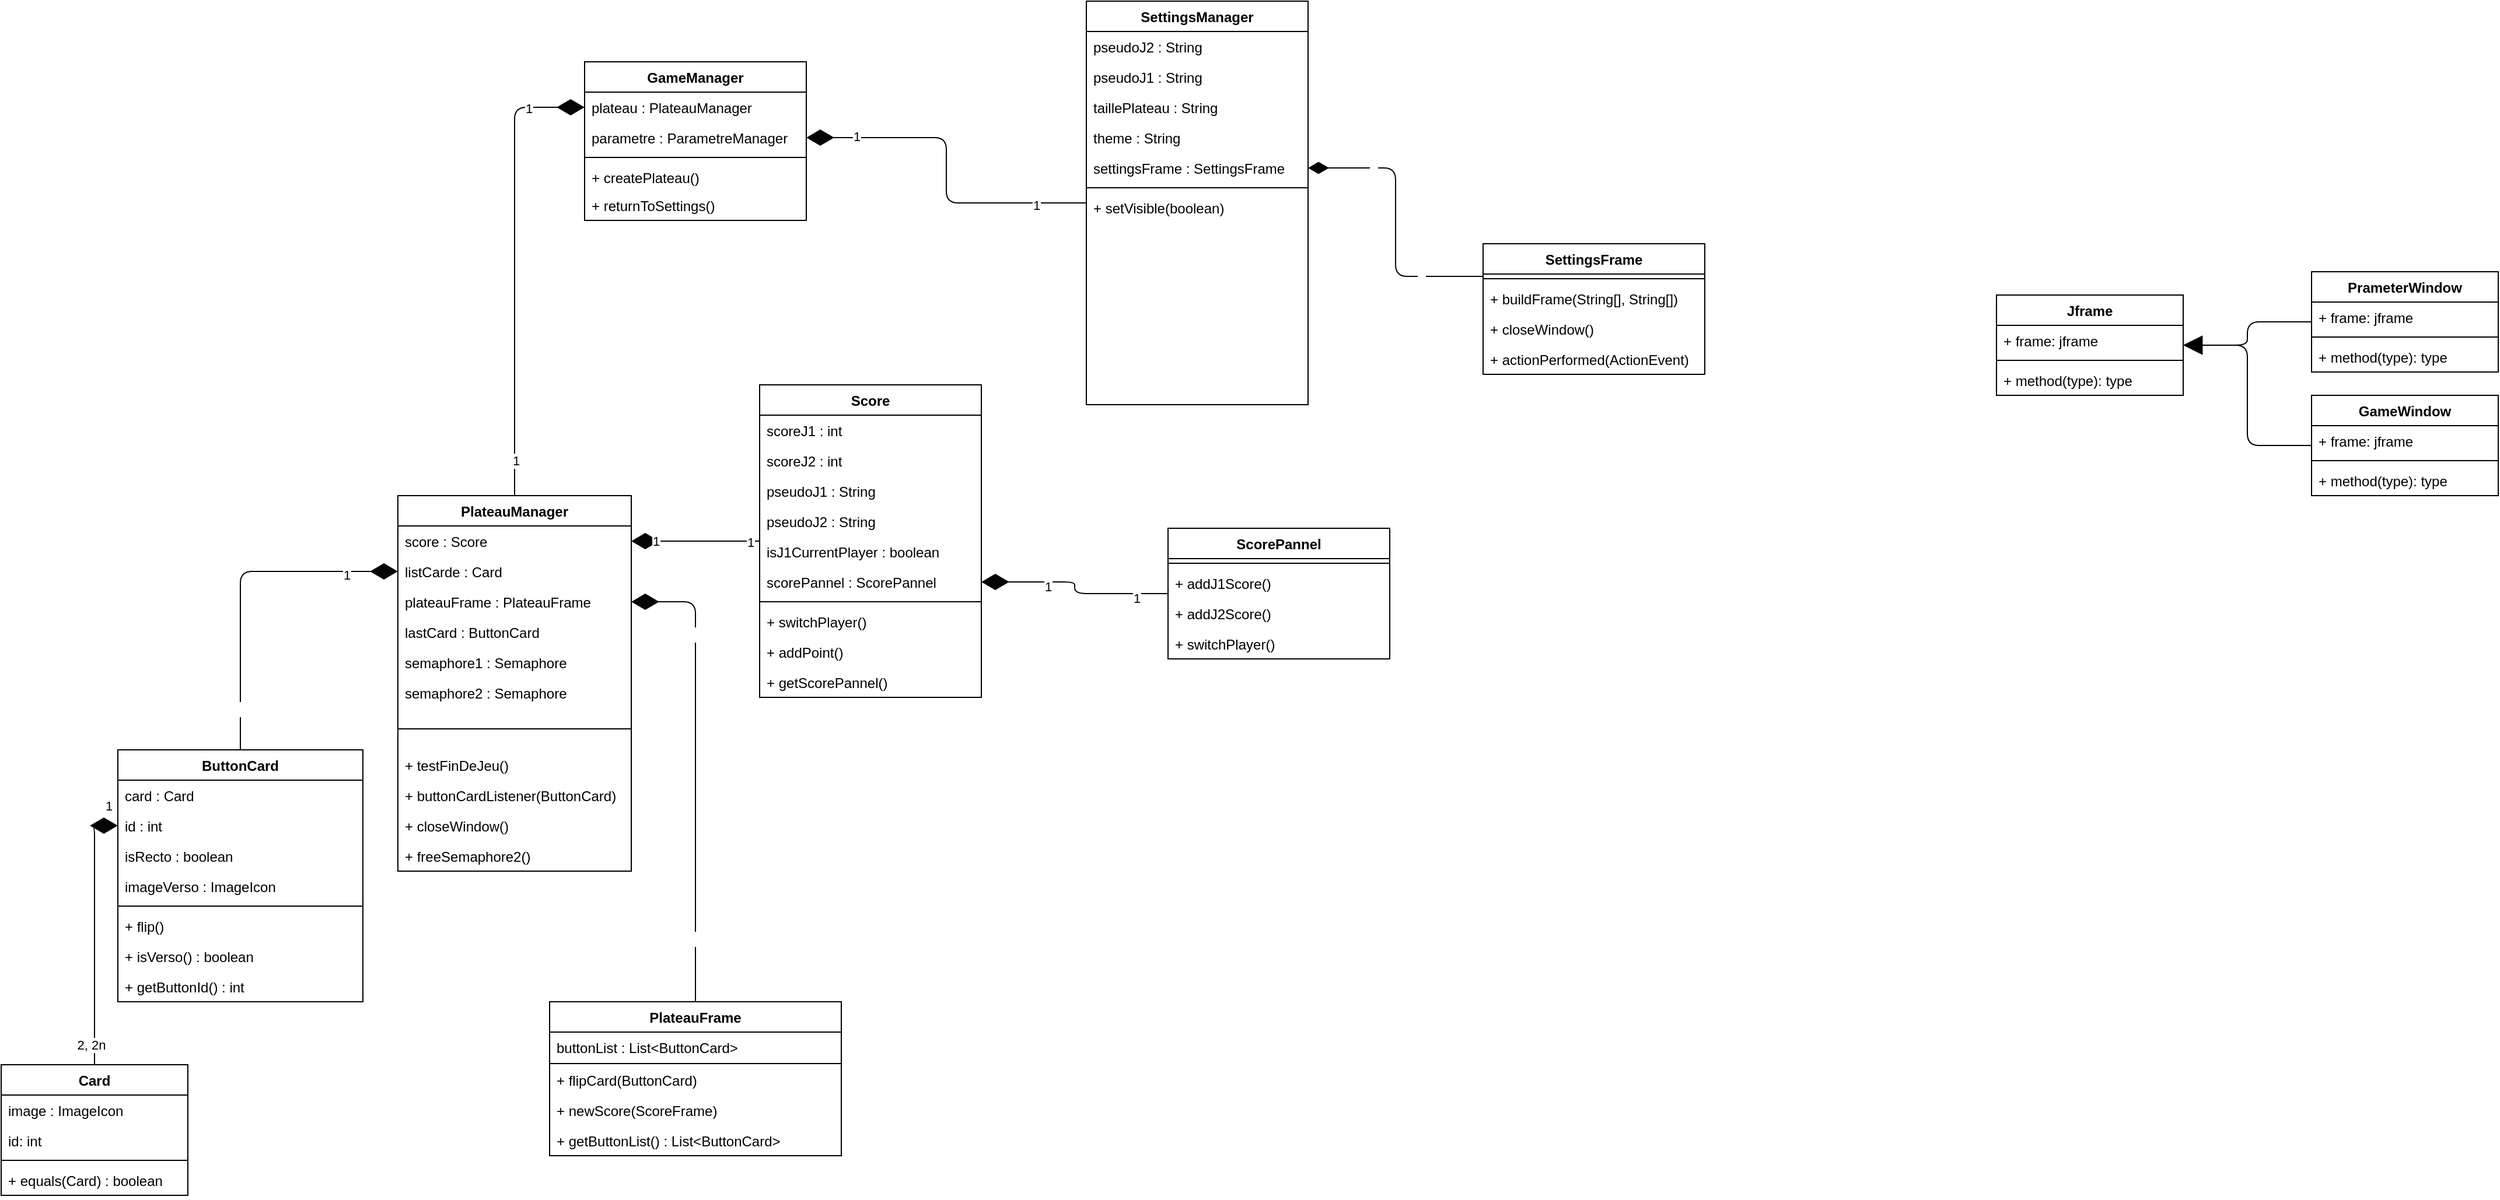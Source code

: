 <mxfile><diagram id="mufgjWaPS5o55hCOa_Um" name="Page-1"><mxGraphModel dx="1598" dy="352" grid="1" gridSize="10" guides="1" tooltips="1" connect="1" arrows="1" fold="1" page="1" pageScale="1" pageWidth="850" pageHeight="1100" math="0" shadow="0"><root><mxCell id="0"/><mxCell id="1" parent="0"/><mxCell id="33" style="edgeStyle=orthogonalEdgeStyle;html=1;endArrow=diamondThin;endFill=1;endSize=21;startSize=11;jumpSize=7;strokeWidth=1;targetPerimeterSpacing=0;sourcePerimeterSpacing=0;strokeColor=#050505;exitX=0.5;exitY=0;exitDx=0;exitDy=0;" parent="1" source="3" target="32" edge="1"><mxGeometry relative="1" as="geometry"/></mxCell><mxCell id="35" value="1" style="edgeLabel;html=1;align=center;verticalAlign=middle;resizable=0;points=[];" parent="33" vertex="1" connectable="0"><mxGeometry x="0.883" y="1" relative="1" as="geometry"><mxPoint x="5" y="-16" as="offset"/></mxGeometry></mxCell><mxCell id="36" value="2, 2n" style="edgeLabel;html=1;align=center;verticalAlign=middle;resizable=0;points=[];" parent="33" vertex="1" connectable="0"><mxGeometry x="-0.909" relative="1" as="geometry"><mxPoint x="-3" y="-7" as="offset"/></mxGeometry></mxCell><mxCell id="3" value="Card" style="swimlane;fontStyle=1;align=center;verticalAlign=top;childLayout=stackLayout;horizontal=1;startSize=26;horizontalStack=0;resizeParent=1;resizeParentMax=0;resizeLast=0;collapsible=1;marginBottom=0;" parent="1" vertex="1"><mxGeometry x="-830" y="970" width="160" height="112" as="geometry"/></mxCell><mxCell id="4" value="image : ImageIcon " style="text;strokeColor=none;fillColor=none;align=left;verticalAlign=top;spacingLeft=4;spacingRight=4;overflow=hidden;rotatable=0;points=[[0,0.5],[1,0.5]];portConstraint=eastwest;" parent="3" vertex="1"><mxGeometry y="26" width="160" height="26" as="geometry"/></mxCell><mxCell id="30" value="id: int " style="text;strokeColor=none;fillColor=none;align=left;verticalAlign=top;spacingLeft=4;spacingRight=4;overflow=hidden;rotatable=0;points=[[0,0.5],[1,0.5]];portConstraint=eastwest;" parent="3" vertex="1"><mxGeometry y="52" width="160" height="26" as="geometry"/></mxCell><mxCell id="5" value="" style="line;strokeWidth=1;fillColor=none;align=left;verticalAlign=middle;spacingTop=-1;spacingLeft=3;spacingRight=3;rotatable=0;labelPosition=right;points=[];portConstraint=eastwest;strokeColor=inherit;" parent="3" vertex="1"><mxGeometry y="78" width="160" height="8" as="geometry"/></mxCell><mxCell id="6" value="+ equals(Card) : boolean" style="text;strokeColor=none;fillColor=none;align=left;verticalAlign=top;spacingLeft=4;spacingRight=4;overflow=hidden;rotatable=0;points=[[0,0.5],[1,0.5]];portConstraint=eastwest;" parent="3" vertex="1"><mxGeometry y="86" width="160" height="26" as="geometry"/></mxCell><mxCell id="7" value="Jframe" style="swimlane;fontStyle=1;align=center;verticalAlign=top;childLayout=stackLayout;horizontal=1;startSize=26;horizontalStack=0;resizeParent=1;resizeParentMax=0;resizeLast=0;collapsible=1;marginBottom=0;" parent="1" vertex="1"><mxGeometry x="880" y="310" width="160" height="86" as="geometry"/></mxCell><mxCell id="8" value="+ frame: jframe " style="text;strokeColor=none;fillColor=none;align=left;verticalAlign=top;spacingLeft=4;spacingRight=4;overflow=hidden;rotatable=0;points=[[0,0.5],[1,0.5]];portConstraint=eastwest;" parent="7" vertex="1"><mxGeometry y="26" width="160" height="26" as="geometry"/></mxCell><mxCell id="9" value="" style="line;strokeWidth=1;fillColor=none;align=left;verticalAlign=middle;spacingTop=-1;spacingLeft=3;spacingRight=3;rotatable=0;labelPosition=right;points=[];portConstraint=eastwest;strokeColor=inherit;" parent="7" vertex="1"><mxGeometry y="52" width="160" height="8" as="geometry"/></mxCell><mxCell id="10" value="+ method(type): type" style="text;strokeColor=none;fillColor=none;align=left;verticalAlign=top;spacingLeft=4;spacingRight=4;overflow=hidden;rotatable=0;points=[[0,0.5],[1,0.5]];portConstraint=eastwest;" parent="7" vertex="1"><mxGeometry y="60" width="160" height="26" as="geometry"/></mxCell><mxCell id="27" style="edgeStyle=orthogonalEdgeStyle;html=1;endSize=14;endArrow=block;endFill=1;" parent="1" source="11" target="7" edge="1"><mxGeometry relative="1" as="geometry"/></mxCell><mxCell id="11" value="PrameterWindow" style="swimlane;fontStyle=1;align=center;verticalAlign=top;childLayout=stackLayout;horizontal=1;startSize=26;horizontalStack=0;resizeParent=1;resizeParentMax=0;resizeLast=0;collapsible=1;marginBottom=0;" parent="1" vertex="1"><mxGeometry x="1150" y="290" width="160" height="86" as="geometry"/></mxCell><mxCell id="12" value="+ frame: jframe " style="text;strokeColor=none;fillColor=none;align=left;verticalAlign=top;spacingLeft=4;spacingRight=4;overflow=hidden;rotatable=0;points=[[0,0.5],[1,0.5]];portConstraint=eastwest;" parent="11" vertex="1"><mxGeometry y="26" width="160" height="26" as="geometry"/></mxCell><mxCell id="13" value="" style="line;strokeWidth=1;fillColor=none;align=left;verticalAlign=middle;spacingTop=-1;spacingLeft=3;spacingRight=3;rotatable=0;labelPosition=right;points=[];portConstraint=eastwest;strokeColor=inherit;" parent="11" vertex="1"><mxGeometry y="52" width="160" height="8" as="geometry"/></mxCell><mxCell id="14" value="+ method(type): type" style="text;strokeColor=none;fillColor=none;align=left;verticalAlign=top;spacingLeft=4;spacingRight=4;overflow=hidden;rotatable=0;points=[[0,0.5],[1,0.5]];portConstraint=eastwest;" parent="11" vertex="1"><mxGeometry y="60" width="160" height="26" as="geometry"/></mxCell><mxCell id="28" style="edgeStyle=orthogonalEdgeStyle;html=1;endArrow=block;endFill=1;endSize=14;" parent="1" source="15" target="7" edge="1"><mxGeometry relative="1" as="geometry"/></mxCell><mxCell id="15" value="GameWindow" style="swimlane;fontStyle=1;align=center;verticalAlign=top;childLayout=stackLayout;horizontal=1;startSize=26;horizontalStack=0;resizeParent=1;resizeParentMax=0;resizeLast=0;collapsible=1;marginBottom=0;" parent="1" vertex="1"><mxGeometry x="1150" y="396" width="160" height="86" as="geometry"/></mxCell><mxCell id="16" value="+ frame: jframe " style="text;strokeColor=none;fillColor=none;align=left;verticalAlign=top;spacingLeft=4;spacingRight=4;overflow=hidden;rotatable=0;points=[[0,0.5],[1,0.5]];portConstraint=eastwest;" parent="15" vertex="1"><mxGeometry y="26" width="160" height="26" as="geometry"/></mxCell><mxCell id="17" value="" style="line;strokeWidth=1;fillColor=none;align=left;verticalAlign=middle;spacingTop=-1;spacingLeft=3;spacingRight=3;rotatable=0;labelPosition=right;points=[];portConstraint=eastwest;strokeColor=inherit;" parent="15" vertex="1"><mxGeometry y="52" width="160" height="8" as="geometry"/></mxCell><mxCell id="18" value="+ method(type): type" style="text;strokeColor=none;fillColor=none;align=left;verticalAlign=top;spacingLeft=4;spacingRight=4;overflow=hidden;rotatable=0;points=[[0,0.5],[1,0.5]];portConstraint=eastwest;" parent="15" vertex="1"><mxGeometry y="60" width="160" height="26" as="geometry"/></mxCell><mxCell id="73" style="edgeStyle=orthogonalEdgeStyle;html=1;entryX=0;entryY=0.5;entryDx=0;entryDy=0;strokeColor=#050505;endArrow=diamondThin;endFill=1;endSize=21;" parent="1" source="19" target="44" edge="1"><mxGeometry relative="1" as="geometry"/></mxCell><mxCell id="74" value="1" style="edgeLabel;html=1;align=center;verticalAlign=middle;resizable=0;points=[];" parent="73" connectable="0" vertex="1"><mxGeometry x="0.695" y="-3" relative="1" as="geometry"><mxPoint as="offset"/></mxGeometry></mxCell><mxCell id="159" value="2,2n" style="edgeLabel;html=1;align=center;verticalAlign=middle;resizable=0;points=[];fontColor=#FFFFFF;" parent="73" vertex="1" connectable="0"><mxGeometry x="-0.756" y="-1" relative="1" as="geometry"><mxPoint as="offset"/></mxGeometry></mxCell><mxCell id="19" value="ButtonCard" style="swimlane;fontStyle=1;align=center;verticalAlign=top;childLayout=stackLayout;horizontal=1;startSize=26;horizontalStack=0;resizeParent=1;resizeParentMax=0;resizeLast=0;collapsible=1;marginBottom=0;" parent="1" vertex="1"><mxGeometry x="-730" y="700" width="210" height="216" as="geometry"><mxRectangle x="260" y="516" width="120" height="30" as="alternateBounds"/></mxGeometry></mxCell><mxCell id="20" value="card : Card" style="text;strokeColor=none;fillColor=none;align=left;verticalAlign=top;spacingLeft=4;spacingRight=4;overflow=hidden;rotatable=0;points=[[0,0.5],[1,0.5]];portConstraint=eastwest;" parent="19" vertex="1"><mxGeometry y="26" width="210" height="26" as="geometry"/></mxCell><mxCell id="32" value="id : int" style="text;strokeColor=none;fillColor=none;align=left;verticalAlign=top;spacingLeft=4;spacingRight=4;overflow=hidden;rotatable=0;points=[[0,0.5],[1,0.5]];portConstraint=eastwest;" parent="19" vertex="1"><mxGeometry y="52" width="210" height="26" as="geometry"/></mxCell><mxCell id="38" value="isRecto : boolean" style="text;strokeColor=none;fillColor=none;align=left;verticalAlign=top;spacingLeft=4;spacingRight=4;overflow=hidden;rotatable=0;points=[[0,0.5],[1,0.5]];portConstraint=eastwest;" parent="19" vertex="1"><mxGeometry y="78" width="210" height="26" as="geometry"/></mxCell><mxCell id="39" value="imageVerso : ImageIcon" style="text;strokeColor=none;fillColor=none;align=left;verticalAlign=top;spacingLeft=4;spacingRight=4;overflow=hidden;rotatable=0;points=[[0,0.5],[1,0.5]];portConstraint=eastwest;" parent="19" vertex="1"><mxGeometry y="104" width="210" height="26" as="geometry"/></mxCell><mxCell id="21" value="" style="line;strokeWidth=1;fillColor=none;align=left;verticalAlign=middle;spacingTop=-1;spacingLeft=3;spacingRight=3;rotatable=0;labelPosition=right;points=[];portConstraint=eastwest;strokeColor=inherit;" parent="19" vertex="1"><mxGeometry y="130" width="210" height="8" as="geometry"/></mxCell><mxCell id="22" value="+ flip()" style="text;strokeColor=none;fillColor=none;align=left;verticalAlign=top;spacingLeft=4;spacingRight=4;overflow=hidden;rotatable=0;points=[[0,0.5],[1,0.5]];portConstraint=eastwest;" parent="19" vertex="1"><mxGeometry y="138" width="210" height="26" as="geometry"/></mxCell><mxCell id="37" value="+ isVerso() : boolean" style="text;strokeColor=none;fillColor=none;align=left;verticalAlign=top;spacingLeft=4;spacingRight=4;overflow=hidden;rotatable=0;points=[[0,0.5],[1,0.5]];portConstraint=eastwest;" parent="19" vertex="1"><mxGeometry y="164" width="210" height="26" as="geometry"/></mxCell><mxCell id="40" value="+ getButtonId() : int" style="text;strokeColor=none;fillColor=none;align=left;verticalAlign=top;spacingLeft=4;spacingRight=4;overflow=hidden;rotatable=0;points=[[0,0.5],[1,0.5]];portConstraint=eastwest;" parent="19" vertex="1"><mxGeometry y="190" width="210" height="26" as="geometry"/></mxCell><mxCell id="83" style="edgeStyle=orthogonalEdgeStyle;html=1;entryX=0;entryY=0.5;entryDx=0;entryDy=0;strokeColor=#050505;endArrow=diamondThin;endFill=1;endSize=21;" parent="1" source="41" target="76" edge="1"><mxGeometry relative="1" as="geometry"/></mxCell><mxCell id="84" value="1" style="edgeLabel;html=1;align=center;verticalAlign=middle;resizable=0;points=[];" parent="83" connectable="0" vertex="1"><mxGeometry x="-0.846" y="-1" relative="1" as="geometry"><mxPoint as="offset"/></mxGeometry></mxCell><mxCell id="85" value="1" style="edgeLabel;html=1;align=center;verticalAlign=middle;resizable=0;points=[];" parent="83" connectable="0" vertex="1"><mxGeometry x="0.753" y="-1" relative="1" as="geometry"><mxPoint as="offset"/></mxGeometry></mxCell><mxCell id="41" value="PlateauManager" style="swimlane;fontStyle=1;align=center;verticalAlign=top;childLayout=stackLayout;horizontal=1;startSize=26;horizontalStack=0;resizeParent=1;resizeParentMax=0;resizeLast=0;collapsible=1;marginBottom=0;" parent="1" vertex="1"><mxGeometry x="-490" y="482" width="200" height="322" as="geometry"><mxRectangle x="260" y="516" width="120" height="30" as="alternateBounds"/></mxGeometry></mxCell><mxCell id="43" value="score : Score" style="text;strokeColor=none;fillColor=none;align=left;verticalAlign=top;spacingLeft=4;spacingRight=4;overflow=hidden;rotatable=0;points=[[0,0.5],[1,0.5]];portConstraint=eastwest;" parent="41" vertex="1"><mxGeometry y="26" width="200" height="26" as="geometry"/></mxCell><mxCell id="44" value="listCarde : Card" style="text;strokeColor=none;fillColor=none;align=left;verticalAlign=top;spacingLeft=4;spacingRight=4;overflow=hidden;rotatable=0;points=[[0,0.5],[1,0.5]];portConstraint=eastwest;" parent="41" vertex="1"><mxGeometry y="52" width="200" height="26" as="geometry"/></mxCell><mxCell id="119" value="plateauFrame : PlateauFrame" style="text;strokeColor=none;fillColor=none;align=left;verticalAlign=top;spacingLeft=4;spacingRight=4;overflow=hidden;rotatable=0;points=[[0,0.5],[1,0.5]];portConstraint=eastwest;" parent="41" vertex="1"><mxGeometry y="78" width="200" height="26" as="geometry"/></mxCell><mxCell id="164" value="lastCard : ButtonCard" style="text;strokeColor=none;fillColor=none;align=left;verticalAlign=top;spacingLeft=4;spacingRight=4;overflow=hidden;rotatable=0;points=[[0,0.5],[1,0.5]];portConstraint=eastwest;" parent="41" vertex="1"><mxGeometry y="104" width="200" height="26" as="geometry"/></mxCell><mxCell id="165" value="semaphore1 : Semaphore" style="text;strokeColor=none;fillColor=none;align=left;verticalAlign=top;spacingLeft=4;spacingRight=4;overflow=hidden;rotatable=0;points=[[0,0.5],[1,0.5]];portConstraint=eastwest;" parent="41" vertex="1"><mxGeometry y="130" width="200" height="26" as="geometry"/></mxCell><mxCell id="167" value="semaphore2 : Semaphore" style="text;strokeColor=none;fillColor=none;align=left;verticalAlign=top;spacingLeft=4;spacingRight=4;overflow=hidden;rotatable=0;points=[[0,0.5],[1,0.5]];portConstraint=eastwest;" parent="41" vertex="1"><mxGeometry y="156" width="200" height="26" as="geometry"/></mxCell><mxCell id="46" value="" style="line;strokeWidth=1;fillColor=none;align=left;verticalAlign=middle;spacingTop=-1;spacingLeft=3;spacingRight=3;rotatable=0;labelPosition=right;points=[];portConstraint=eastwest;strokeColor=inherit;" parent="41" vertex="1"><mxGeometry y="182" width="200" height="36" as="geometry"/></mxCell><mxCell id="47" value="+ testFinDeJeu() " style="text;strokeColor=none;fillColor=none;align=left;verticalAlign=top;spacingLeft=4;spacingRight=4;overflow=hidden;rotatable=0;points=[[0,0.5],[1,0.5]];portConstraint=eastwest;" parent="41" vertex="1"><mxGeometry y="218" width="200" height="26" as="geometry"/></mxCell><mxCell id="48" value="+ buttonCardListener(ButtonCard) " style="text;strokeColor=none;fillColor=none;align=left;verticalAlign=top;spacingLeft=4;spacingRight=4;overflow=hidden;rotatable=0;points=[[0,0.5],[1,0.5]];portConstraint=eastwest;" parent="41" vertex="1"><mxGeometry y="244" width="200" height="26" as="geometry"/></mxCell><mxCell id="127" value="+ closeWindow()" style="text;strokeColor=none;fillColor=none;align=left;verticalAlign=top;spacingLeft=4;spacingRight=4;overflow=hidden;rotatable=0;points=[[0,0.5],[1,0.5]];portConstraint=eastwest;" parent="41" vertex="1"><mxGeometry y="270" width="200" height="26" as="geometry"/></mxCell><mxCell id="163" value="+ freeSemaphore2() " style="text;strokeColor=none;fillColor=none;align=left;verticalAlign=top;spacingLeft=4;spacingRight=4;overflow=hidden;rotatable=0;points=[[0,0.5],[1,0.5]];portConstraint=eastwest;fontStyle=0" parent="41" vertex="1"><mxGeometry y="296" width="200" height="26" as="geometry"/></mxCell><mxCell id="67" style="edgeStyle=orthogonalEdgeStyle;html=1;strokeColor=#050505;endArrow=diamondThin;endFill=1;entryX=1;entryY=0.5;entryDx=0;entryDy=0;endSize=21;" parent="1" source="50" target="43" edge="1"><mxGeometry relative="1" as="geometry"/></mxCell><mxCell id="68" value="1" style="edgeLabel;html=1;align=center;verticalAlign=middle;resizable=0;points=[];" parent="67" connectable="0" vertex="1"><mxGeometry x="0.627" relative="1" as="geometry"><mxPoint as="offset"/></mxGeometry></mxCell><mxCell id="69" value="1" style="edgeLabel;html=1;align=center;verticalAlign=middle;resizable=0;points=[];" parent="67" connectable="0" vertex="1"><mxGeometry x="-0.846" y="1" relative="1" as="geometry"><mxPoint as="offset"/></mxGeometry></mxCell><mxCell id="50" value="Score" style="swimlane;fontStyle=1;align=center;verticalAlign=top;childLayout=stackLayout;horizontal=1;startSize=26;horizontalStack=0;resizeParent=1;resizeParentMax=0;resizeLast=0;collapsible=1;marginBottom=0;" parent="1" vertex="1"><mxGeometry x="-180" y="387" width="190" height="268" as="geometry"><mxRectangle x="260" y="516" width="120" height="30" as="alternateBounds"/></mxGeometry></mxCell><mxCell id="51" value="scoreJ1 : int" style="text;strokeColor=none;fillColor=none;align=left;verticalAlign=top;spacingLeft=4;spacingRight=4;overflow=hidden;rotatable=0;points=[[0,0.5],[1,0.5]];portConstraint=eastwest;" parent="50" vertex="1"><mxGeometry y="26" width="190" height="26" as="geometry"/></mxCell><mxCell id="52" value="scoreJ2 : int" style="text;strokeColor=none;fillColor=none;align=left;verticalAlign=top;spacingLeft=4;spacingRight=4;overflow=hidden;rotatable=0;points=[[0,0.5],[1,0.5]];portConstraint=eastwest;" parent="50" vertex="1"><mxGeometry y="52" width="190" height="26" as="geometry"/></mxCell><mxCell id="53" value="pseudoJ1 : String" style="text;strokeColor=none;fillColor=none;align=left;verticalAlign=top;spacingLeft=4;spacingRight=4;overflow=hidden;rotatable=0;points=[[0,0.5],[1,0.5]];portConstraint=eastwest;" parent="50" vertex="1"><mxGeometry y="78" width="190" height="26" as="geometry"/></mxCell><mxCell id="57" value="pseudoJ2 : String" style="text;strokeColor=none;fillColor=none;align=left;verticalAlign=top;spacingLeft=4;spacingRight=4;overflow=hidden;rotatable=0;points=[[0,0.5],[1,0.5]];portConstraint=eastwest;" parent="50" vertex="1"><mxGeometry y="104" width="190" height="26" as="geometry"/></mxCell><mxCell id="58" value="isJ1CurrentPlayer : boolean" style="text;strokeColor=none;fillColor=none;align=left;verticalAlign=top;spacingLeft=4;spacingRight=4;overflow=hidden;rotatable=0;points=[[0,0.5],[1,0.5]];portConstraint=eastwest;" parent="50" vertex="1"><mxGeometry y="130" width="190" height="26" as="geometry"/></mxCell><mxCell id="142" value="scorePannel : ScorePannel" style="text;strokeColor=none;fillColor=none;align=left;verticalAlign=top;spacingLeft=4;spacingRight=4;overflow=hidden;rotatable=0;points=[[0,0.5],[1,0.5]];portConstraint=eastwest;fontStyle=0" parent="50" vertex="1"><mxGeometry y="156" width="190" height="26" as="geometry"/></mxCell><mxCell id="54" value="" style="line;strokeWidth=1;fillColor=none;align=left;verticalAlign=middle;spacingTop=-1;spacingLeft=3;spacingRight=3;rotatable=0;labelPosition=right;points=[];portConstraint=eastwest;strokeColor=inherit;" parent="50" vertex="1"><mxGeometry y="182" width="190" height="8" as="geometry"/></mxCell><mxCell id="55" value="+ switchPlayer() " style="text;strokeColor=none;fillColor=none;align=left;verticalAlign=top;spacingLeft=4;spacingRight=4;overflow=hidden;rotatable=0;points=[[0,0.5],[1,0.5]];portConstraint=eastwest;" parent="50" vertex="1"><mxGeometry y="190" width="190" height="26" as="geometry"/></mxCell><mxCell id="145" value="+ addPoint()" style="text;strokeColor=none;fillColor=none;align=left;verticalAlign=top;spacingLeft=4;spacingRight=4;overflow=hidden;rotatable=0;points=[[0,0.5],[1,0.5]];portConstraint=eastwest;" parent="50" vertex="1"><mxGeometry y="216" width="190" height="26" as="geometry"/></mxCell><mxCell id="146" value="+ getScorePannel()" style="text;strokeColor=none;fillColor=none;align=left;verticalAlign=top;spacingLeft=4;spacingRight=4;overflow=hidden;rotatable=0;points=[[0,0.5],[1,0.5]];portConstraint=eastwest;" parent="50" vertex="1"><mxGeometry y="242" width="190" height="26" as="geometry"/></mxCell><mxCell id="75" value="GameManager" style="swimlane;fontStyle=1;align=center;verticalAlign=top;childLayout=stackLayout;horizontal=1;startSize=26;horizontalStack=0;resizeParent=1;resizeParentMax=0;resizeLast=0;collapsible=1;marginBottom=0;" parent="1" vertex="1"><mxGeometry x="-330" y="110" width="190" height="136" as="geometry"><mxRectangle x="260" y="516" width="120" height="30" as="alternateBounds"/></mxGeometry></mxCell><mxCell id="76" value="plateau : PlateauManager" style="text;strokeColor=none;fillColor=none;align=left;verticalAlign=top;spacingLeft=4;spacingRight=4;overflow=hidden;rotatable=0;points=[[0,0.5],[1,0.5]];portConstraint=eastwest;" parent="75" vertex="1"><mxGeometry y="26" width="190" height="26" as="geometry"/></mxCell><mxCell id="77" value="parametre : ParametreManager" style="text;strokeColor=none;fillColor=none;align=left;verticalAlign=top;spacingLeft=4;spacingRight=4;overflow=hidden;rotatable=0;points=[[0,0.5],[1,0.5]];portConstraint=eastwest;" parent="75" vertex="1"><mxGeometry y="52" width="190" height="26" as="geometry"/></mxCell><mxCell id="81" value="" style="line;strokeWidth=1;fillColor=none;align=left;verticalAlign=middle;spacingTop=-1;spacingLeft=3;spacingRight=3;rotatable=0;labelPosition=right;points=[];portConstraint=eastwest;strokeColor=inherit;" parent="75" vertex="1"><mxGeometry y="78" width="190" height="8" as="geometry"/></mxCell><mxCell id="82" value="+ createPlateau() " style="text;strokeColor=none;fillColor=none;align=left;verticalAlign=top;spacingLeft=4;spacingRight=4;overflow=hidden;rotatable=0;points=[[0,0.5],[1,0.5]];portConstraint=eastwest;" parent="75" vertex="1"><mxGeometry y="86" width="190" height="24" as="geometry"/></mxCell><mxCell id="160" value="+ returnToSettings()" style="text;strokeColor=none;fillColor=none;align=left;verticalAlign=top;spacingLeft=4;spacingRight=4;overflow=hidden;rotatable=0;points=[[0,0.5],[1,0.5]];portConstraint=eastwest;" parent="75" vertex="1"><mxGeometry y="110" width="190" height="26" as="geometry"/></mxCell><mxCell id="94" style="edgeStyle=orthogonalEdgeStyle;html=1;entryX=1;entryY=0.5;entryDx=0;entryDy=0;strokeColor=#050505;endArrow=diamondThin;endFill=1;endSize=21;" parent="1" source="86" target="77" edge="1"><mxGeometry relative="1" as="geometry"/></mxCell><mxCell id="95" value="1" style="edgeLabel;html=1;align=center;verticalAlign=middle;resizable=0;points=[];" parent="94" connectable="0" vertex="1"><mxGeometry x="0.709" y="-1" relative="1" as="geometry"><mxPoint as="offset"/></mxGeometry></mxCell><mxCell id="96" value="1" style="edgeLabel;html=1;align=center;verticalAlign=middle;resizable=0;points=[];" parent="94" connectable="0" vertex="1"><mxGeometry x="-0.709" y="2" relative="1" as="geometry"><mxPoint as="offset"/></mxGeometry></mxCell><mxCell id="86" value="SettingsManager" style="swimlane;fontStyle=1;align=center;verticalAlign=top;childLayout=stackLayout;horizontal=1;startSize=26;horizontalStack=0;resizeParent=1;resizeParentMax=0;resizeLast=0;collapsible=1;marginBottom=0;" parent="1" vertex="1"><mxGeometry x="100" y="58" width="190" height="346" as="geometry"><mxRectangle x="260" y="516" width="120" height="30" as="alternateBounds"/></mxGeometry></mxCell><mxCell id="90" value="pseudoJ2 : String" style="text;strokeColor=none;fillColor=none;align=left;verticalAlign=top;spacingLeft=4;spacingRight=4;overflow=hidden;rotatable=0;points=[[0,0.5],[1,0.5]];portConstraint=eastwest;" parent="86" vertex="1"><mxGeometry y="26" width="190" height="26" as="geometry"/></mxCell><mxCell id="91" value="pseudoJ1 : String" style="text;strokeColor=none;fillColor=none;align=left;verticalAlign=top;spacingLeft=4;spacingRight=4;overflow=hidden;rotatable=0;points=[[0,0.5],[1,0.5]];portConstraint=eastwest;" parent="86" vertex="1"><mxGeometry y="52" width="190" height="26" as="geometry"/></mxCell><mxCell id="98" value="taillePlateau : String" style="text;strokeColor=none;fillColor=none;align=left;verticalAlign=top;spacingLeft=4;spacingRight=4;overflow=hidden;rotatable=0;points=[[0,0.5],[1,0.5]];portConstraint=eastwest;" parent="86" vertex="1"><mxGeometry y="78" width="190" height="26" as="geometry"/></mxCell><mxCell id="97" value="theme : String" style="text;strokeColor=none;fillColor=none;align=left;verticalAlign=top;spacingLeft=4;spacingRight=4;overflow=hidden;rotatable=0;points=[[0,0.5],[1,0.5]];portConstraint=eastwest;" parent="86" vertex="1"><mxGeometry y="104" width="190" height="26" as="geometry"/></mxCell><mxCell id="114" value="settingsFrame : SettingsFrame" style="text;strokeColor=none;fillColor=none;align=left;verticalAlign=top;spacingLeft=4;spacingRight=4;overflow=hidden;rotatable=0;points=[[0,0.5],[1,0.5]];portConstraint=eastwest;" parent="86" vertex="1"><mxGeometry y="130" width="190" height="26" as="geometry"/></mxCell><mxCell id="92" value="" style="line;strokeWidth=1;fillColor=none;align=left;verticalAlign=middle;spacingTop=-1;spacingLeft=3;spacingRight=3;rotatable=0;labelPosition=right;points=[];portConstraint=eastwest;strokeColor=inherit;" parent="86" vertex="1"><mxGeometry y="156" width="190" height="8" as="geometry"/></mxCell><mxCell id="93" value="+ setVisible(boolean)" style="text;strokeColor=none;fillColor=none;align=left;verticalAlign=top;spacingLeft=4;spacingRight=4;overflow=hidden;rotatable=0;points=[[0,0.5],[1,0.5]];portConstraint=eastwest;" parent="86" vertex="1"><mxGeometry y="164" width="190" height="26" as="geometry"/></mxCell><mxCell id="113" value="+ getPseudoJ1" style="text;strokeColor=none;fillColor=none;align=left;verticalAlign=top;spacingLeft=4;spacingRight=4;overflow=hidden;rotatable=0;points=[[0,0.5],[1,0.5]];portConstraint=eastwest;fontColor=#FFFFFF;" parent="86" vertex="1"><mxGeometry y="190" width="190" height="26" as="geometry"/></mxCell><mxCell id="152" value="+ getPseudoJ2" style="text;strokeColor=none;fillColor=none;align=left;verticalAlign=top;spacingLeft=4;spacingRight=4;overflow=hidden;rotatable=0;points=[[0,0.5],[1,0.5]];portConstraint=eastwest;fontColor=#FFFFFF;" parent="86" vertex="1"><mxGeometry y="216" width="190" height="26" as="geometry"/></mxCell><mxCell id="151" value="+ getTaillePlateau()" style="text;strokeColor=none;fillColor=none;align=left;verticalAlign=top;spacingLeft=4;spacingRight=4;overflow=hidden;rotatable=0;points=[[0,0.5],[1,0.5]];portConstraint=eastwest;fontColor=#FFFFFF;" parent="86" vertex="1"><mxGeometry y="242" width="190" height="26" as="geometry"/></mxCell><mxCell id="150" value="+ getTheme()" style="text;strokeColor=none;fillColor=none;align=left;verticalAlign=top;spacingLeft=4;spacingRight=4;overflow=hidden;rotatable=0;points=[[0,0.5],[1,0.5]];portConstraint=eastwest;fontColor=#FFFFFF;" parent="86" vertex="1"><mxGeometry y="268" width="190" height="26" as="geometry"/></mxCell><mxCell id="161" value="+ getValuesFromView()" style="text;strokeColor=none;fillColor=none;align=left;verticalAlign=top;spacingLeft=4;spacingRight=4;overflow=hidden;rotatable=0;points=[[0,0.5],[1,0.5]];portConstraint=eastwest;fontColor=#FFFFFF;" parent="86" vertex="1"><mxGeometry y="294" width="190" height="26" as="geometry"/></mxCell><mxCell id="162" value="+ closeWindow()" style="text;strokeColor=none;fillColor=none;align=left;verticalAlign=top;spacingLeft=4;spacingRight=4;overflow=hidden;rotatable=0;points=[[0,0.5],[1,0.5]];portConstraint=eastwest;fontColor=#FFFFFF;" parent="86" vertex="1"><mxGeometry y="320" width="190" height="26" as="geometry"/></mxCell><mxCell id="116" style="edgeStyle=orthogonalEdgeStyle;html=1;entryX=1;entryY=0.5;entryDx=0;entryDy=0;endArrow=diamondThin;endFill=1;strokeColor=#050505;strokeWidth=1;endSize=15;exitX=0;exitY=0.25;exitDx=0;exitDy=0;" parent="1" source="106" target="114" edge="1"><mxGeometry relative="1" as="geometry"/></mxCell><mxCell id="153" value="1" style="edgeLabel;html=1;align=center;verticalAlign=middle;resizable=0;points=[];fontColor=#FFFFFF;" parent="116" vertex="1" connectable="0"><mxGeometry x="0.545" y="1" relative="1" as="geometry"><mxPoint as="offset"/></mxGeometry></mxCell><mxCell id="154" value="1" style="edgeLabel;html=1;align=center;verticalAlign=middle;resizable=0;points=[];fontColor=#FFFFFF;" parent="116" vertex="1" connectable="0"><mxGeometry x="-0.564" y="-1" relative="1" as="geometry"><mxPoint as="offset"/></mxGeometry></mxCell><mxCell id="106" value="SettingsFrame" style="swimlane;fontStyle=1;align=center;verticalAlign=top;childLayout=stackLayout;horizontal=1;startSize=26;horizontalStack=0;resizeParent=1;resizeParentMax=0;resizeLast=0;collapsible=1;marginBottom=0;" parent="1" vertex="1"><mxGeometry x="440" y="266" width="190" height="112" as="geometry"><mxRectangle x="260" y="516" width="120" height="30" as="alternateBounds"/></mxGeometry></mxCell><mxCell id="111" value="" style="line;strokeWidth=1;fillColor=none;align=left;verticalAlign=middle;spacingTop=-1;spacingLeft=3;spacingRight=3;rotatable=0;labelPosition=right;points=[];portConstraint=eastwest;strokeColor=inherit;" parent="106" vertex="1"><mxGeometry y="26" width="190" height="8" as="geometry"/></mxCell><mxCell id="148" value="+ buildFrame(String[], String[])" style="text;strokeColor=none;fillColor=none;align=left;verticalAlign=top;spacingLeft=4;spacingRight=4;overflow=hidden;rotatable=0;points=[[0,0.5],[1,0.5]];portConstraint=eastwest;" parent="106" vertex="1"><mxGeometry y="34" width="190" height="26" as="geometry"/></mxCell><mxCell id="149" value="+ closeWindow()" style="text;strokeColor=none;fillColor=none;align=left;verticalAlign=top;spacingLeft=4;spacingRight=4;overflow=hidden;rotatable=0;points=[[0,0.5],[1,0.5]];portConstraint=eastwest;" parent="106" vertex="1"><mxGeometry y="60" width="190" height="26" as="geometry"/></mxCell><mxCell id="168" value="+ actionPerformed(ActionEvent)" style="text;strokeColor=none;fillColor=none;align=left;verticalAlign=top;spacingLeft=4;spacingRight=4;overflow=hidden;rotatable=0;points=[[0,0.5],[1,0.5]];portConstraint=eastwest;" parent="106" vertex="1"><mxGeometry y="86" width="190" height="26" as="geometry"/></mxCell><mxCell id="155" style="edgeStyle=orthogonalEdgeStyle;html=1;entryX=1;entryY=0.5;entryDx=0;entryDy=0;fontColor=#FFFFFF;strokeColor=#050505;endArrow=diamondThin;endFill=1;endSize=21;" parent="1" source="117" target="119" edge="1"><mxGeometry relative="1" as="geometry"/></mxCell><mxCell id="157" value="1" style="edgeLabel;html=1;align=center;verticalAlign=middle;resizable=0;points=[];fontColor=#FFFFFF;" parent="155" vertex="1" connectable="0"><mxGeometry x="-0.725" y="1" relative="1" as="geometry"><mxPoint as="offset"/></mxGeometry></mxCell><mxCell id="158" value="1" style="edgeLabel;html=1;align=center;verticalAlign=middle;resizable=0;points=[];fontColor=#FFFFFF;" parent="155" vertex="1" connectable="0"><mxGeometry x="0.582" y="3" relative="1" as="geometry"><mxPoint as="offset"/></mxGeometry></mxCell><mxCell id="117" value="PlateauFrame" style="swimlane;fontStyle=1;align=center;verticalAlign=top;childLayout=stackLayout;horizontal=1;startSize=26;horizontalStack=0;resizeParent=1;resizeParentMax=0;resizeLast=0;collapsible=1;marginBottom=0;" parent="1" vertex="1"><mxGeometry x="-360" y="916" width="250" height="132" as="geometry"><mxRectangle x="260" y="516" width="120" height="30" as="alternateBounds"/></mxGeometry></mxCell><mxCell id="126" value="buttonList : List&lt;ButtonCard&gt;" style="text;strokeColor=none;fillColor=none;align=left;verticalAlign=top;spacingLeft=4;spacingRight=4;overflow=hidden;rotatable=0;points=[[0,0.5],[1,0.5]];portConstraint=eastwest;" parent="117" vertex="1"><mxGeometry y="26" width="250" height="26" as="geometry"/></mxCell><mxCell id="123" style="line;strokeWidth=1;fillColor=none;align=left;verticalAlign=middle;spacingTop=-1;spacingLeft=3;spacingRight=3;rotatable=0;labelPosition=right;points=[];portConstraint=eastwest;strokeColor=inherit;" parent="117" vertex="1"><mxGeometry y="52" width="250" height="2" as="geometry"/></mxCell><mxCell id="132" value="+ flipCard(ButtonCard) " style="text;strokeColor=none;fillColor=none;align=left;verticalAlign=top;spacingLeft=4;spacingRight=4;overflow=hidden;rotatable=0;points=[[0,0.5],[1,0.5]];portConstraint=eastwest;" parent="117" vertex="1"><mxGeometry y="54" width="250" height="26" as="geometry"/></mxCell><mxCell id="133" value="+ newScore(ScoreFrame)" style="text;strokeColor=none;fillColor=none;align=left;verticalAlign=top;spacingLeft=4;spacingRight=4;overflow=hidden;rotatable=0;points=[[0,0.5],[1,0.5]];portConstraint=eastwest;" parent="117" vertex="1"><mxGeometry y="80" width="250" height="26" as="geometry"/></mxCell><mxCell id="156" value="+ getButtonList() : List&lt;ButtonCard&gt;" style="text;strokeColor=none;fillColor=none;align=left;verticalAlign=top;spacingLeft=4;spacingRight=4;overflow=hidden;rotatable=0;points=[[0,0.5],[1,0.5]];portConstraint=eastwest;" parent="117" vertex="1"><mxGeometry y="106" width="250" height="26" as="geometry"/></mxCell><mxCell id="147" style="edgeStyle=orthogonalEdgeStyle;html=1;entryX=1;entryY=0.5;entryDx=0;entryDy=0;strokeColor=#050505;endArrow=diamondThin;endFill=1;endSize=21;" parent="1" source="134" target="142" edge="1"><mxGeometry relative="1" as="geometry"/></mxCell><mxCell id="169" value="1" style="edgeLabel;html=1;align=center;verticalAlign=middle;resizable=0;points=[];" parent="147" vertex="1" connectable="0"><mxGeometry x="0.327" y="4" relative="1" as="geometry"><mxPoint as="offset"/></mxGeometry></mxCell><mxCell id="170" value="1" style="edgeLabel;html=1;align=center;verticalAlign=middle;resizable=0;points=[];" parent="147" vertex="1" connectable="0"><mxGeometry x="-0.684" y="4" relative="1" as="geometry"><mxPoint as="offset"/></mxGeometry></mxCell><mxCell id="134" value="ScorePannel" style="swimlane;fontStyle=1;align=center;verticalAlign=top;childLayout=stackLayout;horizontal=1;startSize=26;horizontalStack=0;resizeParent=1;resizeParentMax=0;resizeLast=0;collapsible=1;marginBottom=0;" parent="1" vertex="1"><mxGeometry x="170" y="510" width="190" height="112" as="geometry"><mxRectangle x="260" y="516" width="120" height="30" as="alternateBounds"/></mxGeometry></mxCell><mxCell id="140" value="" style="line;strokeWidth=1;fillColor=none;align=left;verticalAlign=middle;spacingTop=-1;spacingLeft=3;spacingRight=3;rotatable=0;labelPosition=right;points=[];portConstraint=eastwest;strokeColor=inherit;" parent="134" vertex="1"><mxGeometry y="26" width="190" height="8" as="geometry"/></mxCell><mxCell id="141" value="+ addJ1Score()" style="text;strokeColor=none;fillColor=none;align=left;verticalAlign=top;spacingLeft=4;spacingRight=4;overflow=hidden;rotatable=0;points=[[0,0.5],[1,0.5]];portConstraint=eastwest;" parent="134" vertex="1"><mxGeometry y="34" width="190" height="26" as="geometry"/></mxCell><mxCell id="143" value="+ addJ2Score()" style="text;strokeColor=none;fillColor=none;align=left;verticalAlign=top;spacingLeft=4;spacingRight=4;overflow=hidden;rotatable=0;points=[[0,0.5],[1,0.5]];portConstraint=eastwest;" parent="134" vertex="1"><mxGeometry y="60" width="190" height="26" as="geometry"/></mxCell><mxCell id="144" value="+ switchPlayer()" style="text;strokeColor=none;fillColor=none;align=left;verticalAlign=top;spacingLeft=4;spacingRight=4;overflow=hidden;rotatable=0;points=[[0,0.5],[1,0.5]];portConstraint=eastwest;" parent="134" vertex="1"><mxGeometry y="86" width="190" height="26" as="geometry"/></mxCell></root></mxGraphModel></diagram></mxfile>